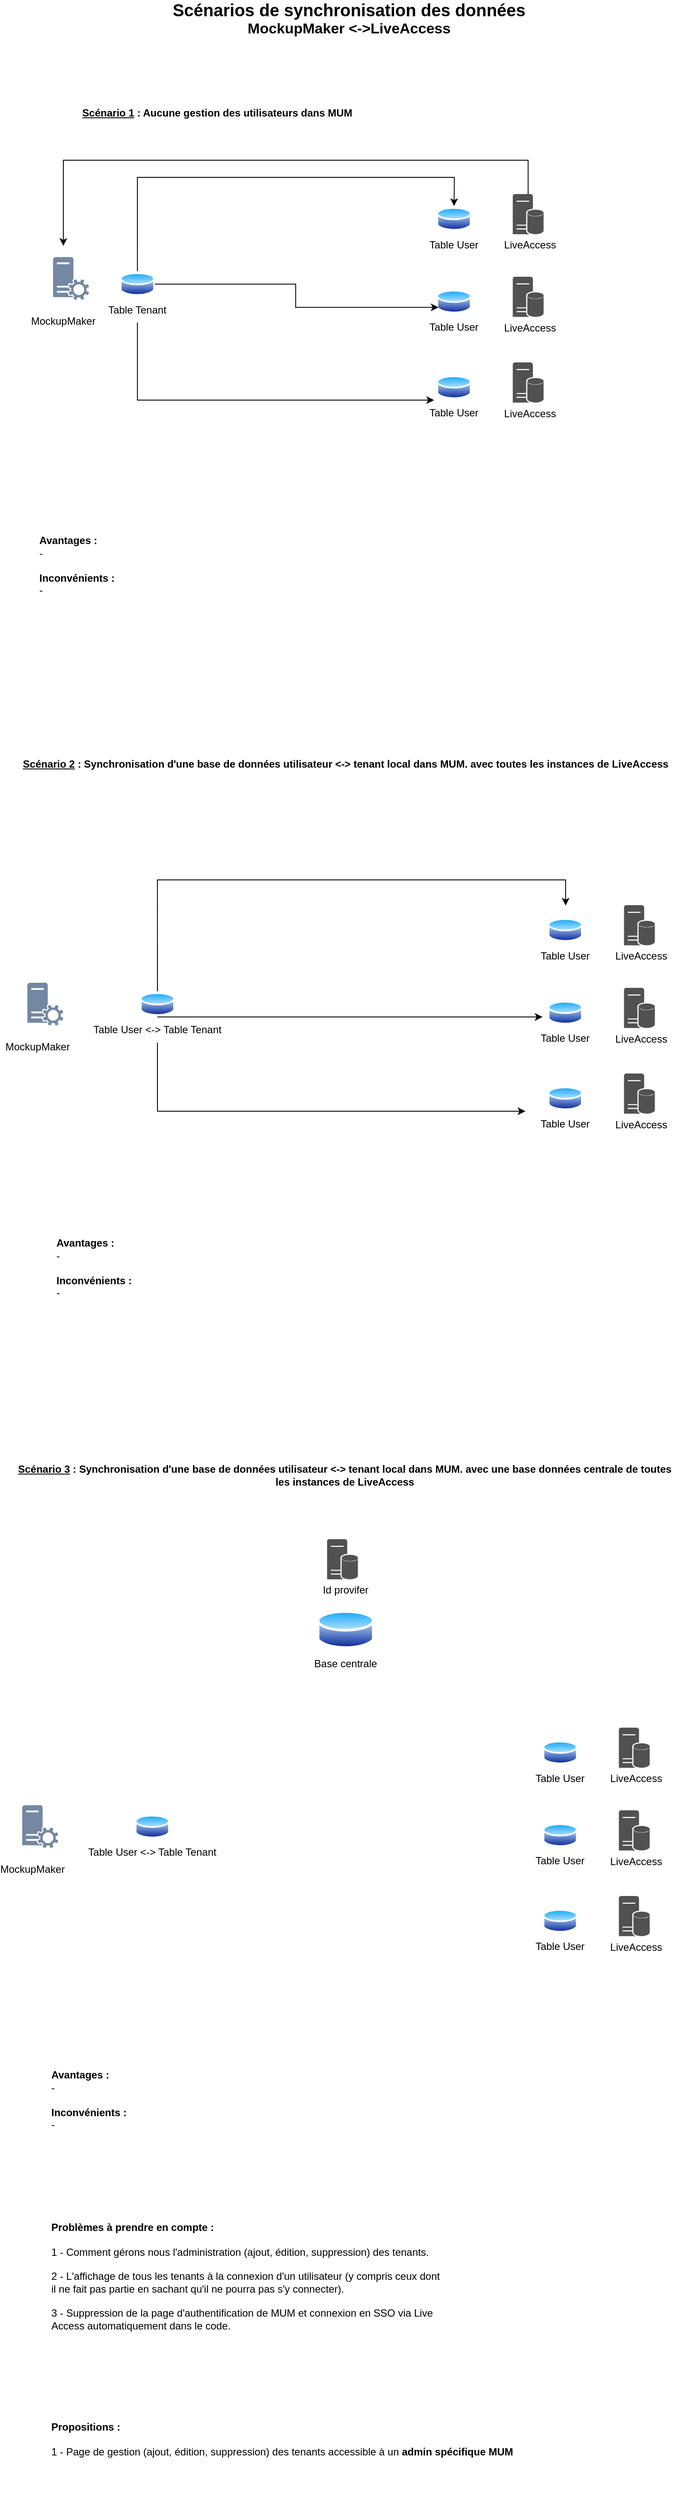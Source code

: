 <mxfile version="21.0.2" type="github">
  <diagram name="Page-1" id="vaZ_NBMNZiOxB9OWbqFk">
    <mxGraphModel dx="1434" dy="796" grid="1" gridSize="10" guides="1" tooltips="1" connect="1" arrows="1" fold="1" page="1" pageScale="1" pageWidth="827" pageHeight="1169" math="0" shadow="0">
      <root>
        <mxCell id="0" />
        <mxCell id="1" parent="0" />
        <mxCell id="J-XPp05Y6ZuYuPJLKpOz-14" value="&lt;b&gt;&lt;font style=&quot;font-size: 20px;&quot;&gt;Scénarios de synchronisation des données&lt;/font&gt;&lt;/b&gt; &lt;font style=&quot;font-size: 17px;&quot;&gt;&lt;b&gt;MockupMaker &amp;lt;-&amp;gt;LiveAccess&lt;/b&gt;&lt;/font&gt;" style="text;html=1;strokeColor=none;fillColor=none;align=center;verticalAlign=middle;whiteSpace=wrap;rounded=0;" parent="1" vertex="1">
          <mxGeometry x="191" y="40" width="466" height="30" as="geometry" />
        </mxCell>
        <mxCell id="J-XPp05Y6ZuYuPJLKpOz-16" value="&lt;u style=&quot;font-weight: bold;&quot;&gt;Scénario 1&lt;/u&gt;&lt;b&gt; : Aucune gestion des utilisateurs dans MUM&lt;/b&gt;" style="text;html=1;strokeColor=none;fillColor=none;align=center;verticalAlign=middle;whiteSpace=wrap;rounded=0;" parent="1" vertex="1">
          <mxGeometry x="20" y="150" width="500" height="30" as="geometry" />
        </mxCell>
        <mxCell id="J-XPp05Y6ZuYuPJLKpOz-20" value="&lt;b&gt;Avantages :&lt;/b&gt;&lt;br&gt;-&amp;nbsp;&lt;br&gt;&lt;br&gt;&lt;b&gt;Inconvénients :&lt;/b&gt;&lt;br&gt;-&amp;nbsp;&lt;br&gt;&amp;nbsp;" style="text;html=1;strokeColor=none;fillColor=none;align=left;verticalAlign=middle;whiteSpace=wrap;rounded=0;" parent="1" vertex="1">
          <mxGeometry x="60" y="630" width="460" height="140" as="geometry" />
        </mxCell>
        <mxCell id="J-XPp05Y6ZuYuPJLKpOz-23" value="" style="group" parent="1" vertex="1" connectable="0">
          <mxGeometry x="610" y="280" width="40.78" height="47" as="geometry" />
        </mxCell>
        <mxCell id="J-XPp05Y6ZuYuPJLKpOz-45" style="edgeStyle=orthogonalEdgeStyle;rounded=0;orthogonalLoop=1;jettySize=auto;html=1;" parent="J-XPp05Y6ZuYuPJLKpOz-23" source="J-XPp05Y6ZuYuPJLKpOz-12" edge="1">
          <mxGeometry relative="1" as="geometry">
            <mxPoint x="-520" y="40" as="targetPoint" />
            <Array as="points">
              <mxPoint x="23" y="-60" />
              <mxPoint x="-520" y="-60" />
            </Array>
          </mxGeometry>
        </mxCell>
        <mxCell id="J-XPp05Y6ZuYuPJLKpOz-12" value="" style="sketch=0;pointerEvents=1;shadow=0;dashed=0;html=1;labelPosition=center;verticalLabelPosition=bottom;verticalAlign=top;align=center;shape=mxgraph.mscae.enterprise.database_server;fillColor=#515151;strokeColor=#515151;fontColor=#ffffff;" parent="J-XPp05Y6ZuYuPJLKpOz-23" vertex="1">
          <mxGeometry x="5.74" y="-20" width="35.04" height="46.11" as="geometry" />
        </mxCell>
        <mxCell id="J-XPp05Y6ZuYuPJLKpOz-15" value="LiveAccess" style="text;html=1;strokeColor=none;fillColor=none;align=center;verticalAlign=middle;whiteSpace=wrap;rounded=0;" parent="J-XPp05Y6ZuYuPJLKpOz-23" vertex="1">
          <mxGeometry x="10" y="31.333" width="31.33" height="15.667" as="geometry" />
        </mxCell>
        <mxCell id="J-XPp05Y6ZuYuPJLKpOz-28" value="" style="group" parent="1" vertex="1" connectable="0">
          <mxGeometry x="610" y="376.5" width="40.78" height="47" as="geometry" />
        </mxCell>
        <mxCell id="J-XPp05Y6ZuYuPJLKpOz-29" value="" style="sketch=0;pointerEvents=1;shadow=0;dashed=0;html=1;labelPosition=center;verticalLabelPosition=bottom;verticalAlign=top;align=center;shape=mxgraph.mscae.enterprise.database_server;fillColor=#515151;strokeColor=#515151;fontColor=#ffffff;" parent="J-XPp05Y6ZuYuPJLKpOz-28" vertex="1">
          <mxGeometry x="5.74" y="-20" width="35.04" height="46.11" as="geometry" />
        </mxCell>
        <mxCell id="J-XPp05Y6ZuYuPJLKpOz-30" value="LiveAccess" style="text;html=1;strokeColor=none;fillColor=none;align=center;verticalAlign=middle;whiteSpace=wrap;rounded=0;" parent="J-XPp05Y6ZuYuPJLKpOz-28" vertex="1">
          <mxGeometry x="10" y="31.333" width="31.33" height="15.667" as="geometry" />
        </mxCell>
        <mxCell id="J-XPp05Y6ZuYuPJLKpOz-33" value="" style="group" parent="1" vertex="1" connectable="0">
          <mxGeometry x="610" y="476.5" width="40.78" height="47" as="geometry" />
        </mxCell>
        <mxCell id="J-XPp05Y6ZuYuPJLKpOz-34" value="" style="sketch=0;pointerEvents=1;shadow=0;dashed=0;html=1;labelPosition=center;verticalLabelPosition=bottom;verticalAlign=top;align=center;shape=mxgraph.mscae.enterprise.database_server;fillColor=#515151;strokeColor=#515151;fontColor=#ffffff;" parent="J-XPp05Y6ZuYuPJLKpOz-33" vertex="1">
          <mxGeometry x="5.74" y="-20" width="35.04" height="46.11" as="geometry" />
        </mxCell>
        <mxCell id="J-XPp05Y6ZuYuPJLKpOz-35" value="LiveAccess" style="text;html=1;strokeColor=none;fillColor=none;align=center;verticalAlign=middle;whiteSpace=wrap;rounded=0;" parent="J-XPp05Y6ZuYuPJLKpOz-33" vertex="1">
          <mxGeometry x="10" y="31.333" width="31.33" height="15.667" as="geometry" />
        </mxCell>
        <mxCell id="J-XPp05Y6ZuYuPJLKpOz-38" value="" style="group" parent="1" vertex="1" connectable="0">
          <mxGeometry x="500" y="273.5" width="93.17" height="60" as="geometry" />
        </mxCell>
        <mxCell id="J-XPp05Y6ZuYuPJLKpOz-17" value="" style="aspect=fixed;perimeter=ellipsePerimeter;html=1;align=center;shadow=0;dashed=0;spacingTop=3;image;image=img/lib/active_directory/database.svg;" parent="J-XPp05Y6ZuYuPJLKpOz-38" vertex="1">
          <mxGeometry x="26.31" width="40.54" height="30" as="geometry" />
        </mxCell>
        <mxCell id="J-XPp05Y6ZuYuPJLKpOz-18" value="Table User" style="text;html=1;strokeColor=none;fillColor=none;align=center;verticalAlign=middle;whiteSpace=wrap;rounded=0;" parent="J-XPp05Y6ZuYuPJLKpOz-38" vertex="1">
          <mxGeometry y="30" width="93.17" height="30" as="geometry" />
        </mxCell>
        <mxCell id="J-XPp05Y6ZuYuPJLKpOz-39" value="" style="group" parent="1" vertex="1" connectable="0">
          <mxGeometry x="500" y="370" width="93.17" height="60" as="geometry" />
        </mxCell>
        <mxCell id="J-XPp05Y6ZuYuPJLKpOz-26" value="" style="aspect=fixed;perimeter=ellipsePerimeter;html=1;align=center;shadow=0;dashed=0;spacingTop=3;image;image=img/lib/active_directory/database.svg;" parent="J-XPp05Y6ZuYuPJLKpOz-39" vertex="1">
          <mxGeometry x="26.31" width="40.54" height="30" as="geometry" />
        </mxCell>
        <mxCell id="J-XPp05Y6ZuYuPJLKpOz-27" value="Table User" style="text;html=1;strokeColor=none;fillColor=none;align=center;verticalAlign=middle;whiteSpace=wrap;rounded=0;" parent="J-XPp05Y6ZuYuPJLKpOz-39" vertex="1">
          <mxGeometry y="30" width="93.17" height="30" as="geometry" />
        </mxCell>
        <mxCell id="J-XPp05Y6ZuYuPJLKpOz-40" value="" style="group" parent="1" vertex="1" connectable="0">
          <mxGeometry x="500" y="470" width="93.17" height="60" as="geometry" />
        </mxCell>
        <mxCell id="J-XPp05Y6ZuYuPJLKpOz-31" value="" style="aspect=fixed;perimeter=ellipsePerimeter;html=1;align=center;shadow=0;dashed=0;spacingTop=3;image;image=img/lib/active_directory/database.svg;" parent="J-XPp05Y6ZuYuPJLKpOz-40" vertex="1">
          <mxGeometry x="26.31" width="40.54" height="30" as="geometry" />
        </mxCell>
        <mxCell id="J-XPp05Y6ZuYuPJLKpOz-32" value="Table User" style="text;html=1;strokeColor=none;fillColor=none;align=center;verticalAlign=middle;whiteSpace=wrap;rounded=0;" parent="J-XPp05Y6ZuYuPJLKpOz-40" vertex="1">
          <mxGeometry y="30" width="93.17" height="30" as="geometry" />
        </mxCell>
        <mxCell id="J-XPp05Y6ZuYuPJLKpOz-41" value="" style="group" parent="1" vertex="1" connectable="0">
          <mxGeometry x="60" y="333" width="60" height="90" as="geometry" />
        </mxCell>
        <mxCell id="J-XPp05Y6ZuYuPJLKpOz-13" value="MockupMaker" style="text;html=1;strokeColor=none;fillColor=none;align=center;verticalAlign=middle;whiteSpace=wrap;rounded=0;" parent="J-XPp05Y6ZuYuPJLKpOz-41" vertex="1">
          <mxGeometry y="60" width="60" height="30" as="geometry" />
        </mxCell>
        <mxCell id="J-XPp05Y6ZuYuPJLKpOz-21" value="" style="sketch=0;pointerEvents=1;shadow=0;dashed=0;html=1;strokeColor=none;labelPosition=center;verticalLabelPosition=bottom;verticalAlign=top;align=center;fillColor=#7488a3;shape=mxgraph.mscae.system_center.roles" parent="J-XPp05Y6ZuYuPJLKpOz-41" vertex="1">
          <mxGeometry x="18" width="42" height="50" as="geometry" />
        </mxCell>
        <mxCell id="J-XPp05Y6ZuYuPJLKpOz-46" value="&lt;u style=&quot;font-weight: bold;&quot;&gt;Scénario 2&lt;/u&gt;&lt;b&gt;&amp;nbsp;: Synchronisation d&#39;une base de données utilisateur &amp;lt;-&amp;gt; tenant local dans MUM. avec toutes les instances de LiveAccess&lt;/b&gt;" style="text;html=1;strokeColor=none;fillColor=none;align=center;verticalAlign=middle;whiteSpace=wrap;rounded=0;" parent="1" vertex="1">
          <mxGeometry x="35" y="910" width="770" height="30" as="geometry" />
        </mxCell>
        <mxCell id="J-XPp05Y6ZuYuPJLKpOz-47" value="&lt;b&gt;Avantages :&lt;/b&gt;&lt;br&gt;-&amp;nbsp;&lt;br&gt;&lt;br&gt;&lt;b&gt;Inconvénients :&lt;/b&gt;&lt;br&gt;-&amp;nbsp;&lt;br&gt;&amp;nbsp;" style="text;html=1;strokeColor=none;fillColor=none;align=left;verticalAlign=middle;whiteSpace=wrap;rounded=0;" parent="1" vertex="1">
          <mxGeometry x="80" y="1450" width="460" height="140" as="geometry" />
        </mxCell>
        <mxCell id="J-XPp05Y6ZuYuPJLKpOz-48" value="" style="group" parent="1" vertex="1" connectable="0">
          <mxGeometry x="740" y="1110" width="40.78" height="47" as="geometry" />
        </mxCell>
        <mxCell id="J-XPp05Y6ZuYuPJLKpOz-50" value="" style="sketch=0;pointerEvents=1;shadow=0;dashed=0;html=1;labelPosition=center;verticalLabelPosition=bottom;verticalAlign=top;align=center;shape=mxgraph.mscae.enterprise.database_server;fillColor=#515151;strokeColor=#515151;fontColor=#ffffff;" parent="J-XPp05Y6ZuYuPJLKpOz-48" vertex="1">
          <mxGeometry x="5.74" y="-20" width="35.04" height="46.11" as="geometry" />
        </mxCell>
        <mxCell id="J-XPp05Y6ZuYuPJLKpOz-51" value="LiveAccess" style="text;html=1;strokeColor=none;fillColor=none;align=center;verticalAlign=middle;whiteSpace=wrap;rounded=0;" parent="J-XPp05Y6ZuYuPJLKpOz-48" vertex="1">
          <mxGeometry x="10" y="31.333" width="31.33" height="15.667" as="geometry" />
        </mxCell>
        <mxCell id="J-XPp05Y6ZuYuPJLKpOz-52" value="" style="group" parent="1" vertex="1" connectable="0">
          <mxGeometry x="740" y="1206.5" width="40.78" height="47" as="geometry" />
        </mxCell>
        <mxCell id="J-XPp05Y6ZuYuPJLKpOz-53" value="" style="sketch=0;pointerEvents=1;shadow=0;dashed=0;html=1;labelPosition=center;verticalLabelPosition=bottom;verticalAlign=top;align=center;shape=mxgraph.mscae.enterprise.database_server;fillColor=#515151;strokeColor=#515151;fontColor=#ffffff;" parent="J-XPp05Y6ZuYuPJLKpOz-52" vertex="1">
          <mxGeometry x="5.74" y="-20" width="35.04" height="46.11" as="geometry" />
        </mxCell>
        <mxCell id="J-XPp05Y6ZuYuPJLKpOz-54" value="LiveAccess" style="text;html=1;strokeColor=none;fillColor=none;align=center;verticalAlign=middle;whiteSpace=wrap;rounded=0;" parent="J-XPp05Y6ZuYuPJLKpOz-52" vertex="1">
          <mxGeometry x="10" y="31.333" width="31.33" height="15.667" as="geometry" />
        </mxCell>
        <mxCell id="J-XPp05Y6ZuYuPJLKpOz-55" value="" style="group" parent="1" vertex="1" connectable="0">
          <mxGeometry x="740" y="1306.5" width="40.78" height="47" as="geometry" />
        </mxCell>
        <mxCell id="J-XPp05Y6ZuYuPJLKpOz-56" value="" style="sketch=0;pointerEvents=1;shadow=0;dashed=0;html=1;labelPosition=center;verticalLabelPosition=bottom;verticalAlign=top;align=center;shape=mxgraph.mscae.enterprise.database_server;fillColor=#515151;strokeColor=#515151;fontColor=#ffffff;" parent="J-XPp05Y6ZuYuPJLKpOz-55" vertex="1">
          <mxGeometry x="5.74" y="-20" width="35.04" height="46.11" as="geometry" />
        </mxCell>
        <mxCell id="J-XPp05Y6ZuYuPJLKpOz-57" value="LiveAccess" style="text;html=1;strokeColor=none;fillColor=none;align=center;verticalAlign=middle;whiteSpace=wrap;rounded=0;" parent="J-XPp05Y6ZuYuPJLKpOz-55" vertex="1">
          <mxGeometry x="10" y="31.333" width="31.33" height="15.667" as="geometry" />
        </mxCell>
        <mxCell id="J-XPp05Y6ZuYuPJLKpOz-58" value="" style="group" parent="1" vertex="1" connectable="0">
          <mxGeometry x="630" y="1103.5" width="93.17" height="60" as="geometry" />
        </mxCell>
        <mxCell id="J-XPp05Y6ZuYuPJLKpOz-59" value="" style="aspect=fixed;perimeter=ellipsePerimeter;html=1;align=center;shadow=0;dashed=0;spacingTop=3;image;image=img/lib/active_directory/database.svg;" parent="J-XPp05Y6ZuYuPJLKpOz-58" vertex="1">
          <mxGeometry x="26.31" width="40.54" height="30" as="geometry" />
        </mxCell>
        <mxCell id="J-XPp05Y6ZuYuPJLKpOz-60" value="Table User" style="text;html=1;strokeColor=none;fillColor=none;align=center;verticalAlign=middle;whiteSpace=wrap;rounded=0;" parent="J-XPp05Y6ZuYuPJLKpOz-58" vertex="1">
          <mxGeometry y="30" width="93.17" height="30" as="geometry" />
        </mxCell>
        <mxCell id="J-XPp05Y6ZuYuPJLKpOz-61" value="" style="group" parent="1" vertex="1" connectable="0">
          <mxGeometry x="630" y="1200" width="93.17" height="60" as="geometry" />
        </mxCell>
        <mxCell id="J-XPp05Y6ZuYuPJLKpOz-62" value="" style="aspect=fixed;perimeter=ellipsePerimeter;html=1;align=center;shadow=0;dashed=0;spacingTop=3;image;image=img/lib/active_directory/database.svg;" parent="J-XPp05Y6ZuYuPJLKpOz-61" vertex="1">
          <mxGeometry x="26.31" width="40.54" height="30" as="geometry" />
        </mxCell>
        <mxCell id="J-XPp05Y6ZuYuPJLKpOz-63" value="Table User" style="text;html=1;strokeColor=none;fillColor=none;align=center;verticalAlign=middle;whiteSpace=wrap;rounded=0;" parent="J-XPp05Y6ZuYuPJLKpOz-61" vertex="1">
          <mxGeometry y="30" width="93.17" height="30" as="geometry" />
        </mxCell>
        <mxCell id="J-XPp05Y6ZuYuPJLKpOz-64" value="" style="group" parent="1" vertex="1" connectable="0">
          <mxGeometry x="630" y="1300" width="93.17" height="60" as="geometry" />
        </mxCell>
        <mxCell id="J-XPp05Y6ZuYuPJLKpOz-65" value="" style="aspect=fixed;perimeter=ellipsePerimeter;html=1;align=center;shadow=0;dashed=0;spacingTop=3;image;image=img/lib/active_directory/database.svg;" parent="J-XPp05Y6ZuYuPJLKpOz-64" vertex="1">
          <mxGeometry x="26.31" width="40.54" height="30" as="geometry" />
        </mxCell>
        <mxCell id="J-XPp05Y6ZuYuPJLKpOz-66" value="Table User" style="text;html=1;strokeColor=none;fillColor=none;align=center;verticalAlign=middle;whiteSpace=wrap;rounded=0;" parent="J-XPp05Y6ZuYuPJLKpOz-64" vertex="1">
          <mxGeometry y="30" width="93.17" height="30" as="geometry" />
        </mxCell>
        <mxCell id="J-XPp05Y6ZuYuPJLKpOz-67" value="" style="group" parent="1" vertex="1" connectable="0">
          <mxGeometry x="30" y="1180" width="60" height="90" as="geometry" />
        </mxCell>
        <mxCell id="J-XPp05Y6ZuYuPJLKpOz-68" value="MockupMaker" style="text;html=1;strokeColor=none;fillColor=none;align=center;verticalAlign=middle;whiteSpace=wrap;rounded=0;" parent="J-XPp05Y6ZuYuPJLKpOz-67" vertex="1">
          <mxGeometry y="60" width="60" height="30" as="geometry" />
        </mxCell>
        <mxCell id="J-XPp05Y6ZuYuPJLKpOz-69" value="" style="sketch=0;pointerEvents=1;shadow=0;dashed=0;html=1;strokeColor=none;labelPosition=center;verticalLabelPosition=bottom;verticalAlign=top;align=center;fillColor=#7488a3;shape=mxgraph.mscae.system_center.roles" parent="J-XPp05Y6ZuYuPJLKpOz-67" vertex="1">
          <mxGeometry x="18" width="42" height="50" as="geometry" />
        </mxCell>
        <mxCell id="J-XPp05Y6ZuYuPJLKpOz-73" value="" style="group" parent="1" vertex="1" connectable="0">
          <mxGeometry x="120" y="1190" width="160" height="60" as="geometry" />
        </mxCell>
        <mxCell id="J-XPp05Y6ZuYuPJLKpOz-78" style="edgeStyle=orthogonalEdgeStyle;rounded=0;orthogonalLoop=1;jettySize=auto;html=1;" parent="J-XPp05Y6ZuYuPJLKpOz-73" source="J-XPp05Y6ZuYuPJLKpOz-74" edge="1">
          <mxGeometry relative="1" as="geometry">
            <mxPoint x="530" y="30" as="targetPoint" />
            <Array as="points">
              <mxPoint x="210" y="30" />
              <mxPoint x="210" y="30" />
            </Array>
          </mxGeometry>
        </mxCell>
        <mxCell id="J-XPp05Y6ZuYuPJLKpOz-74" value="" style="aspect=fixed;perimeter=ellipsePerimeter;html=1;align=center;shadow=0;dashed=0;spacingTop=3;image;image=img/lib/active_directory/database.svg;" parent="J-XPp05Y6ZuYuPJLKpOz-73" vertex="1">
          <mxGeometry x="59.73" width="40.54" height="30" as="geometry" />
        </mxCell>
        <mxCell id="J-XPp05Y6ZuYuPJLKpOz-75" value="Table User &amp;lt;-&amp;gt; Table Tenant" style="text;html=1;strokeColor=none;fillColor=none;align=center;verticalAlign=middle;whiteSpace=wrap;rounded=0;" parent="J-XPp05Y6ZuYuPJLKpOz-73" vertex="1">
          <mxGeometry y="30" width="160" height="30" as="geometry" />
        </mxCell>
        <mxCell id="J-XPp05Y6ZuYuPJLKpOz-77" style="edgeStyle=orthogonalEdgeStyle;rounded=0;orthogonalLoop=1;jettySize=auto;html=1;" parent="1" source="J-XPp05Y6ZuYuPJLKpOz-74" edge="1">
          <mxGeometry relative="1" as="geometry">
            <mxPoint x="677" y="1090" as="targetPoint" />
            <Array as="points">
              <mxPoint x="200" y="1060" />
              <mxPoint x="677" y="1060" />
            </Array>
          </mxGeometry>
        </mxCell>
        <mxCell id="J-XPp05Y6ZuYuPJLKpOz-80" style="edgeStyle=orthogonalEdgeStyle;rounded=0;orthogonalLoop=1;jettySize=auto;html=1;entryX=0;entryY=0;entryDx=0;entryDy=0;" parent="1" source="J-XPp05Y6ZuYuPJLKpOz-75" target="J-XPp05Y6ZuYuPJLKpOz-66" edge="1">
          <mxGeometry relative="1" as="geometry">
            <Array as="points">
              <mxPoint x="200" y="1330" />
            </Array>
          </mxGeometry>
        </mxCell>
        <mxCell id="J-XPp05Y6ZuYuPJLKpOz-82" value="&lt;u style=&quot;font-weight: bold;&quot;&gt;Scénario 3&lt;/u&gt;&lt;b&gt;&amp;nbsp;: Synchronisation d&#39;une base de données utilisateur &amp;lt;-&amp;gt; tenant local dans MUM. avec une base données centrale de toutes les instances de LiveAccess&lt;/b&gt;" style="text;html=1;strokeColor=none;fillColor=none;align=center;verticalAlign=middle;whiteSpace=wrap;rounded=0;" parent="1" vertex="1">
          <mxGeometry x="34" y="1740" width="770" height="30" as="geometry" />
        </mxCell>
        <mxCell id="J-XPp05Y6ZuYuPJLKpOz-83" value="&lt;b&gt;Avantages :&lt;/b&gt;&lt;br&gt;-&amp;nbsp;&lt;br&gt;&lt;br&gt;&lt;b&gt;Inconvénients :&lt;/b&gt;&lt;br&gt;-&amp;nbsp;&lt;br&gt;&amp;nbsp;" style="text;html=1;strokeColor=none;fillColor=none;align=left;verticalAlign=middle;whiteSpace=wrap;rounded=0;" parent="1" vertex="1">
          <mxGeometry x="74" y="2421" width="460" height="140" as="geometry" />
        </mxCell>
        <mxCell id="J-XPp05Y6ZuYuPJLKpOz-84" value="" style="group" parent="1" vertex="1" connectable="0">
          <mxGeometry x="734" y="2070" width="40.78" height="47" as="geometry" />
        </mxCell>
        <mxCell id="J-XPp05Y6ZuYuPJLKpOz-85" value="" style="sketch=0;pointerEvents=1;shadow=0;dashed=0;html=1;labelPosition=center;verticalLabelPosition=bottom;verticalAlign=top;align=center;shape=mxgraph.mscae.enterprise.database_server;fillColor=#515151;strokeColor=#515151;fontColor=#ffffff;" parent="J-XPp05Y6ZuYuPJLKpOz-84" vertex="1">
          <mxGeometry x="5.74" y="-20" width="35.04" height="46.11" as="geometry" />
        </mxCell>
        <mxCell id="J-XPp05Y6ZuYuPJLKpOz-86" value="LiveAccess" style="text;html=1;strokeColor=none;fillColor=none;align=center;verticalAlign=middle;whiteSpace=wrap;rounded=0;" parent="J-XPp05Y6ZuYuPJLKpOz-84" vertex="1">
          <mxGeometry x="10" y="31.333" width="31.33" height="15.667" as="geometry" />
        </mxCell>
        <mxCell id="J-XPp05Y6ZuYuPJLKpOz-87" value="" style="group" parent="1" vertex="1" connectable="0">
          <mxGeometry x="734" y="2166.5" width="40.78" height="47" as="geometry" />
        </mxCell>
        <mxCell id="J-XPp05Y6ZuYuPJLKpOz-88" value="" style="sketch=0;pointerEvents=1;shadow=0;dashed=0;html=1;labelPosition=center;verticalLabelPosition=bottom;verticalAlign=top;align=center;shape=mxgraph.mscae.enterprise.database_server;fillColor=#515151;strokeColor=#515151;fontColor=#ffffff;" parent="J-XPp05Y6ZuYuPJLKpOz-87" vertex="1">
          <mxGeometry x="5.74" y="-20" width="35.04" height="46.11" as="geometry" />
        </mxCell>
        <mxCell id="J-XPp05Y6ZuYuPJLKpOz-89" value="LiveAccess" style="text;html=1;strokeColor=none;fillColor=none;align=center;verticalAlign=middle;whiteSpace=wrap;rounded=0;" parent="J-XPp05Y6ZuYuPJLKpOz-87" vertex="1">
          <mxGeometry x="10" y="31.333" width="31.33" height="15.667" as="geometry" />
        </mxCell>
        <mxCell id="J-XPp05Y6ZuYuPJLKpOz-90" value="" style="group" parent="1" vertex="1" connectable="0">
          <mxGeometry x="734" y="2266.5" width="40.78" height="47" as="geometry" />
        </mxCell>
        <mxCell id="J-XPp05Y6ZuYuPJLKpOz-91" value="" style="sketch=0;pointerEvents=1;shadow=0;dashed=0;html=1;labelPosition=center;verticalLabelPosition=bottom;verticalAlign=top;align=center;shape=mxgraph.mscae.enterprise.database_server;fillColor=#515151;strokeColor=#515151;fontColor=#ffffff;" parent="J-XPp05Y6ZuYuPJLKpOz-90" vertex="1">
          <mxGeometry x="5.74" y="-20" width="35.04" height="46.11" as="geometry" />
        </mxCell>
        <mxCell id="J-XPp05Y6ZuYuPJLKpOz-92" value="LiveAccess" style="text;html=1;strokeColor=none;fillColor=none;align=center;verticalAlign=middle;whiteSpace=wrap;rounded=0;" parent="J-XPp05Y6ZuYuPJLKpOz-90" vertex="1">
          <mxGeometry x="10" y="31.333" width="31.33" height="15.667" as="geometry" />
        </mxCell>
        <mxCell id="J-XPp05Y6ZuYuPJLKpOz-93" value="" style="group" parent="1" vertex="1" connectable="0">
          <mxGeometry x="624" y="2063.5" width="93.17" height="60" as="geometry" />
        </mxCell>
        <mxCell id="J-XPp05Y6ZuYuPJLKpOz-94" value="" style="aspect=fixed;perimeter=ellipsePerimeter;html=1;align=center;shadow=0;dashed=0;spacingTop=3;image;image=img/lib/active_directory/database.svg;" parent="J-XPp05Y6ZuYuPJLKpOz-93" vertex="1">
          <mxGeometry x="26.31" width="40.54" height="30" as="geometry" />
        </mxCell>
        <mxCell id="J-XPp05Y6ZuYuPJLKpOz-95" value="Table User" style="text;html=1;strokeColor=none;fillColor=none;align=center;verticalAlign=middle;whiteSpace=wrap;rounded=0;" parent="J-XPp05Y6ZuYuPJLKpOz-93" vertex="1">
          <mxGeometry y="30" width="93.17" height="30" as="geometry" />
        </mxCell>
        <mxCell id="J-XPp05Y6ZuYuPJLKpOz-96" value="" style="group" parent="1" vertex="1" connectable="0">
          <mxGeometry x="624" y="2160" width="93.17" height="60" as="geometry" />
        </mxCell>
        <mxCell id="J-XPp05Y6ZuYuPJLKpOz-97" value="" style="aspect=fixed;perimeter=ellipsePerimeter;html=1;align=center;shadow=0;dashed=0;spacingTop=3;image;image=img/lib/active_directory/database.svg;" parent="J-XPp05Y6ZuYuPJLKpOz-96" vertex="1">
          <mxGeometry x="26.31" width="40.54" height="30" as="geometry" />
        </mxCell>
        <mxCell id="J-XPp05Y6ZuYuPJLKpOz-98" value="Table User" style="text;html=1;strokeColor=none;fillColor=none;align=center;verticalAlign=middle;whiteSpace=wrap;rounded=0;" parent="J-XPp05Y6ZuYuPJLKpOz-96" vertex="1">
          <mxGeometry y="30" width="93.17" height="30" as="geometry" />
        </mxCell>
        <mxCell id="J-XPp05Y6ZuYuPJLKpOz-99" value="" style="group" parent="1" vertex="1" connectable="0">
          <mxGeometry x="624" y="2260" width="93.17" height="60" as="geometry" />
        </mxCell>
        <mxCell id="J-XPp05Y6ZuYuPJLKpOz-100" value="" style="aspect=fixed;perimeter=ellipsePerimeter;html=1;align=center;shadow=0;dashed=0;spacingTop=3;image;image=img/lib/active_directory/database.svg;" parent="J-XPp05Y6ZuYuPJLKpOz-99" vertex="1">
          <mxGeometry x="26.31" width="40.54" height="30" as="geometry" />
        </mxCell>
        <mxCell id="J-XPp05Y6ZuYuPJLKpOz-101" value="Table User" style="text;html=1;strokeColor=none;fillColor=none;align=center;verticalAlign=middle;whiteSpace=wrap;rounded=0;" parent="J-XPp05Y6ZuYuPJLKpOz-99" vertex="1">
          <mxGeometry y="30" width="93.17" height="30" as="geometry" />
        </mxCell>
        <mxCell id="J-XPp05Y6ZuYuPJLKpOz-102" value="" style="group" parent="1" vertex="1" connectable="0">
          <mxGeometry x="24" y="2140" width="60" height="90" as="geometry" />
        </mxCell>
        <mxCell id="J-XPp05Y6ZuYuPJLKpOz-103" value="MockupMaker" style="text;html=1;strokeColor=none;fillColor=none;align=center;verticalAlign=middle;whiteSpace=wrap;rounded=0;" parent="J-XPp05Y6ZuYuPJLKpOz-102" vertex="1">
          <mxGeometry y="60" width="60" height="30" as="geometry" />
        </mxCell>
        <mxCell id="J-XPp05Y6ZuYuPJLKpOz-104" value="" style="sketch=0;pointerEvents=1;shadow=0;dashed=0;html=1;strokeColor=none;labelPosition=center;verticalLabelPosition=bottom;verticalAlign=top;align=center;fillColor=#7488a3;shape=mxgraph.mscae.system_center.roles" parent="J-XPp05Y6ZuYuPJLKpOz-102" vertex="1">
          <mxGeometry x="18" width="42" height="50" as="geometry" />
        </mxCell>
        <mxCell id="J-XPp05Y6ZuYuPJLKpOz-105" value="" style="group" parent="1" vertex="1" connectable="0">
          <mxGeometry x="114" y="2150" width="160" height="60" as="geometry" />
        </mxCell>
        <mxCell id="J-XPp05Y6ZuYuPJLKpOz-107" value="" style="aspect=fixed;perimeter=ellipsePerimeter;html=1;align=center;shadow=0;dashed=0;spacingTop=3;image;image=img/lib/active_directory/database.svg;" parent="J-XPp05Y6ZuYuPJLKpOz-105" vertex="1">
          <mxGeometry x="59.73" width="40.54" height="30" as="geometry" />
        </mxCell>
        <mxCell id="J-XPp05Y6ZuYuPJLKpOz-108" value="Table User &amp;lt;-&amp;gt; Table Tenant" style="text;html=1;strokeColor=none;fillColor=none;align=center;verticalAlign=middle;whiteSpace=wrap;rounded=0;" parent="J-XPp05Y6ZuYuPJLKpOz-105" vertex="1">
          <mxGeometry y="30" width="160" height="30" as="geometry" />
        </mxCell>
        <mxCell id="J-XPp05Y6ZuYuPJLKpOz-111" value="" style="group" parent="1" vertex="1" connectable="0">
          <mxGeometry x="340" y="1930" width="160" height="60" as="geometry" />
        </mxCell>
        <mxCell id="J-XPp05Y6ZuYuPJLKpOz-112" value="" style="aspect=fixed;perimeter=ellipsePerimeter;html=1;align=center;shadow=0;dashed=0;spacingTop=3;image;image=img/lib/active_directory/database.svg;" parent="J-XPp05Y6ZuYuPJLKpOz-111" vertex="1">
          <mxGeometry x="46.21" y="-20" width="67.57" height="50" as="geometry" />
        </mxCell>
        <mxCell id="J-XPp05Y6ZuYuPJLKpOz-113" value="Base centrale" style="text;html=1;strokeColor=none;fillColor=none;align=center;verticalAlign=middle;whiteSpace=wrap;rounded=0;" parent="J-XPp05Y6ZuYuPJLKpOz-111" vertex="1">
          <mxGeometry y="30" width="160" height="30" as="geometry" />
        </mxCell>
        <mxCell id="J-XPp05Y6ZuYuPJLKpOz-114" value="&lt;b&gt;Problèmes à prendre en compte :&amp;nbsp;&lt;/b&gt;&lt;br&gt;&lt;br&gt;1 - Comment gérons nous l&#39;administration (ajout, édition, suppression) des tenants.&lt;br&gt;&lt;br&gt;2 - L&#39;affichage de tous les tenants à la connexion d&#39;un utilisateur (y compris ceux dont il ne fait pas partie en sachant qu&#39;il ne pourra pas s&#39;y connecter).&lt;br&gt;&lt;br&gt;3 - Suppression de la page d&#39;authentification de MUM et connexion en SSO via Live Access automatiquement dans le code." style="text;html=1;strokeColor=none;fillColor=none;align=left;verticalAlign=middle;whiteSpace=wrap;rounded=0;" parent="1" vertex="1">
          <mxGeometry x="74" y="2620" width="460" height="140" as="geometry" />
        </mxCell>
        <mxCell id="J-XPp05Y6ZuYuPJLKpOz-115" value="&lt;b&gt;Propositions :&amp;nbsp;&lt;/b&gt;&lt;br&gt;&lt;br&gt;1 - Page de gestion (ajout, édition, suppression)&amp;nbsp;des tenants accessible à un &lt;b&gt;admin spécifique MUM&lt;/b&gt;" style="text;html=1;strokeColor=none;fillColor=none;align=left;verticalAlign=middle;whiteSpace=wrap;rounded=0;" parent="1" vertex="1">
          <mxGeometry x="74" y="2810" width="646" height="140" as="geometry" />
        </mxCell>
        <mxCell id="gk8aET_ByoF8bxcNg4Vb-1" value="" style="group" vertex="1" connectable="0" parent="1">
          <mxGeometry x="130" y="349.56" width="93.17" height="60" as="geometry" />
        </mxCell>
        <mxCell id="gk8aET_ByoF8bxcNg4Vb-4" value="" style="group" vertex="1" connectable="0" parent="gk8aET_ByoF8bxcNg4Vb-1">
          <mxGeometry width="93.17" height="60" as="geometry" />
        </mxCell>
        <mxCell id="gk8aET_ByoF8bxcNg4Vb-2" value="" style="aspect=fixed;perimeter=ellipsePerimeter;html=1;align=center;shadow=0;dashed=0;spacingTop=3;image;image=img/lib/active_directory/database.svg;" vertex="1" parent="gk8aET_ByoF8bxcNg4Vb-4">
          <mxGeometry x="26.31" width="40.54" height="30" as="geometry" />
        </mxCell>
        <mxCell id="gk8aET_ByoF8bxcNg4Vb-3" value="Table Tenant" style="text;html=1;strokeColor=none;fillColor=none;align=center;verticalAlign=middle;whiteSpace=wrap;rounded=0;" vertex="1" parent="gk8aET_ByoF8bxcNg4Vb-4">
          <mxGeometry y="30" width="93.17" height="30" as="geometry" />
        </mxCell>
        <mxCell id="gk8aET_ByoF8bxcNg4Vb-6" style="edgeStyle=orthogonalEdgeStyle;rounded=0;orthogonalLoop=1;jettySize=auto;html=1;" edge="1" parent="1" source="gk8aET_ByoF8bxcNg4Vb-2" target="J-XPp05Y6ZuYuPJLKpOz-17">
          <mxGeometry relative="1" as="geometry">
            <Array as="points">
              <mxPoint x="177" y="240" />
              <mxPoint x="547" y="240" />
            </Array>
          </mxGeometry>
        </mxCell>
        <mxCell id="gk8aET_ByoF8bxcNg4Vb-7" style="edgeStyle=orthogonalEdgeStyle;rounded=0;orthogonalLoop=1;jettySize=auto;html=1;entryX=0;entryY=0.75;entryDx=0;entryDy=0;" edge="1" parent="1" source="gk8aET_ByoF8bxcNg4Vb-2" target="J-XPp05Y6ZuYuPJLKpOz-26">
          <mxGeometry relative="1" as="geometry" />
        </mxCell>
        <mxCell id="gk8aET_ByoF8bxcNg4Vb-8" style="edgeStyle=orthogonalEdgeStyle;rounded=0;orthogonalLoop=1;jettySize=auto;html=1;entryX=0.25;entryY=0;entryDx=0;entryDy=0;" edge="1" parent="1" source="gk8aET_ByoF8bxcNg4Vb-3" target="J-XPp05Y6ZuYuPJLKpOz-32">
          <mxGeometry relative="1" as="geometry">
            <mxPoint x="480" y="500" as="targetPoint" />
            <Array as="points">
              <mxPoint x="177" y="500" />
            </Array>
          </mxGeometry>
        </mxCell>
        <mxCell id="gk8aET_ByoF8bxcNg4Vb-9" value="" style="group" vertex="1" connectable="0" parent="1">
          <mxGeometry x="393" y="1850" width="110" height="47" as="geometry" />
        </mxCell>
        <mxCell id="gk8aET_ByoF8bxcNg4Vb-10" value="" style="sketch=0;pointerEvents=1;shadow=0;dashed=0;html=1;labelPosition=center;verticalLabelPosition=bottom;verticalAlign=top;align=center;shape=mxgraph.mscae.enterprise.database_server;fillColor=#515151;strokeColor=#515151;fontColor=#ffffff;" vertex="1" parent="gk8aET_ByoF8bxcNg4Vb-9">
          <mxGeometry x="5.74" y="-20" width="35.04" height="46.11" as="geometry" />
        </mxCell>
        <mxCell id="gk8aET_ByoF8bxcNg4Vb-11" value="Id provifer" style="text;html=1;strokeColor=none;fillColor=none;align=center;verticalAlign=middle;whiteSpace=wrap;rounded=0;" vertex="1" parent="gk8aET_ByoF8bxcNg4Vb-9">
          <mxGeometry x="-23" y="31.33" width="100" height="15.67" as="geometry" />
        </mxCell>
      </root>
    </mxGraphModel>
  </diagram>
</mxfile>
